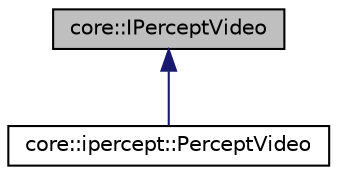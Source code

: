 digraph "core::IPerceptVideo"
{
  edge [fontname="Helvetica",fontsize="10",labelfontname="Helvetica",labelfontsize="10"];
  node [fontname="Helvetica",fontsize="10",shape=record];
  Node1 [label="core::IPerceptVideo",height=0.2,width=0.4,color="black", fillcolor="grey75", style="filled" fontcolor="black"];
  Node1 -> Node2 [dir="back",color="midnightblue",fontsize="10",style="solid",fontname="Helvetica"];
  Node2 [label="core::ipercept::PerceptVideo",height=0.2,width=0.4,color="black", fillcolor="white", style="filled",URL="$classcore_1_1ipercept_1_1_percept_video.html"];
}
